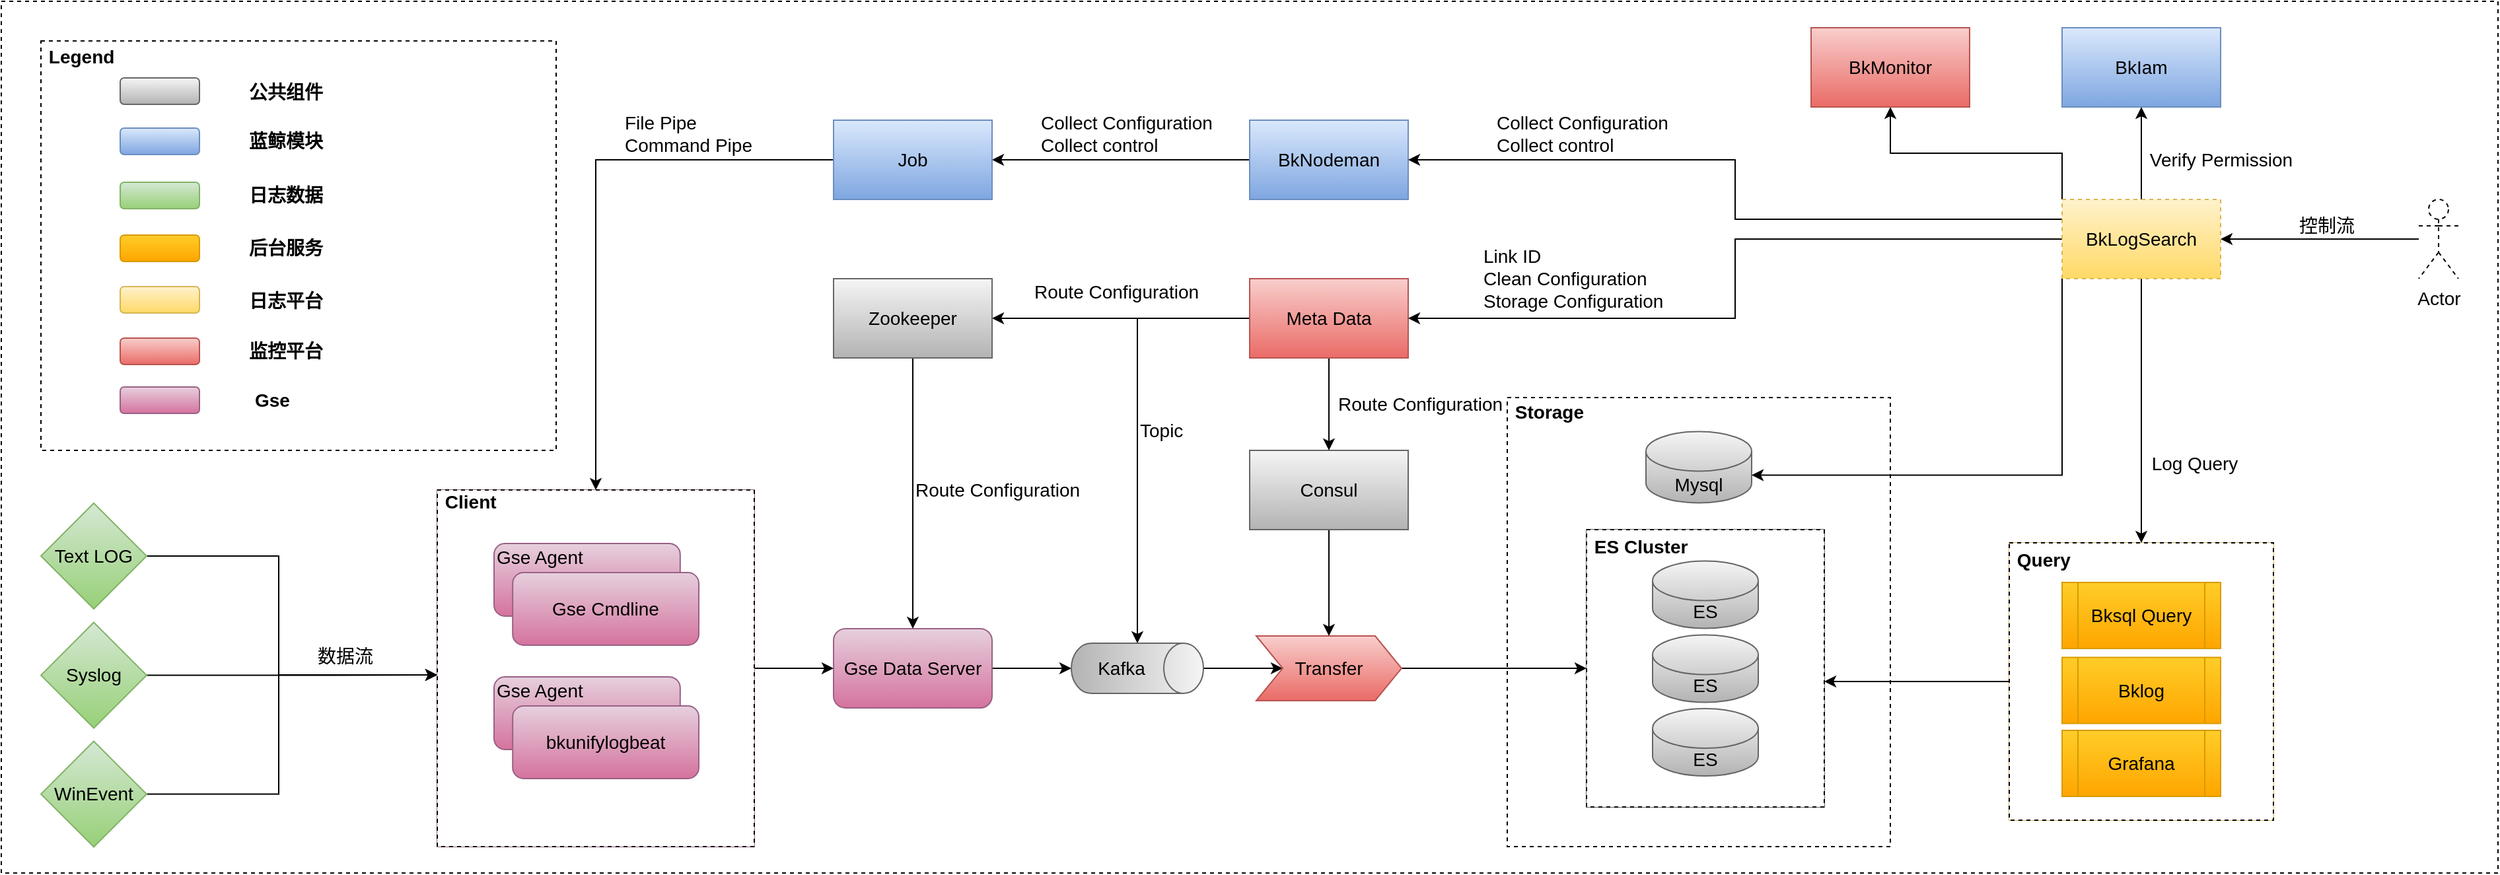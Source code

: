 <mxfile version="15.9.4" type="github">
  <diagram name="Page-1" id="74e2e168-ea6b-b213-b513-2b3c1d86103e">
    <mxGraphModel dx="1422" dy="-11" grid="1" gridSize="10" guides="1" tooltips="1" connect="1" arrows="1" fold="1" page="1" pageScale="1" pageWidth="1100" pageHeight="850" background="none" math="0" shadow="0">
      <root>
        <mxCell id="0" />
        <mxCell id="1" parent="0" />
        <mxCell id="7xhAEBTV9nR6lo730mzW-142" value="" style="rounded=0;whiteSpace=wrap;html=1;shadow=0;dashed=1;fontSize=14;" vertex="1" parent="1">
          <mxGeometry x="10" y="960" width="1890" height="660" as="geometry" />
        </mxCell>
        <mxCell id="7xhAEBTV9nR6lo730mzW-132" value="&amp;nbsp;&lt;b&gt;Legend&lt;/b&gt;&lt;br&gt;&lt;br&gt;&lt;br&gt;&lt;br&gt;&lt;br&gt;&lt;br&gt;&lt;br&gt;&lt;br&gt;&lt;br&gt;&lt;br&gt;&lt;br&gt;&lt;br&gt;&lt;br&gt;&lt;br&gt;&lt;br&gt;&lt;br&gt;&lt;br&gt;&lt;br&gt;" style="rounded=0;whiteSpace=wrap;html=1;shadow=0;fontSize=14;dashed=1;align=left;" vertex="1" parent="1">
          <mxGeometry x="40" y="990" width="390" height="310" as="geometry" />
        </mxCell>
        <mxCell id="7xhAEBTV9nR6lo730mzW-65" value="&amp;nbsp;&lt;b&gt;Storage&lt;br&gt;&lt;br&gt;&lt;br&gt;&lt;br&gt;&lt;br&gt;&lt;br&gt;&lt;br&gt;&lt;br&gt;&lt;br&gt;&lt;br&gt;&lt;br&gt;&lt;br&gt;&lt;br&gt;&lt;br&gt;&lt;br&gt;&lt;br&gt;&lt;br&gt;&lt;br&gt;&lt;br&gt;&lt;br&gt;&lt;/b&gt;" style="rounded=0;whiteSpace=wrap;html=1;dashed=1;fontSize=14;align=left;" vertex="1" parent="1">
          <mxGeometry x="1150" y="1260" width="290" height="340" as="geometry" />
        </mxCell>
        <mxCell id="7xhAEBTV9nR6lo730mzW-40" style="edgeStyle=orthogonalEdgeStyle;rounded=0;orthogonalLoop=1;jettySize=auto;html=1;fontSize=14;" edge="1" parent="1" source="7xhAEBTV9nR6lo730mzW-39" target="7xhAEBTV9nR6lo730mzW-15">
          <mxGeometry relative="1" as="geometry" />
        </mxCell>
        <mxCell id="7xhAEBTV9nR6lo730mzW-41" style="edgeStyle=orthogonalEdgeStyle;rounded=0;orthogonalLoop=1;jettySize=auto;html=1;exitX=1;exitY=0.5;exitDx=0;exitDy=0;fontSize=14;" edge="1" parent="1" source="7xhAEBTV9nR6lo730mzW-15" target="7xhAEBTV9nR6lo730mzW-16">
          <mxGeometry relative="1" as="geometry" />
        </mxCell>
        <mxCell id="7xhAEBTV9nR6lo730mzW-15" value="Gse Data Server" style="rounded=1;whiteSpace=wrap;html=1;fontSize=14;fillColor=#e6d0de;strokeColor=#996185;gradientColor=#d5739d;" vertex="1" parent="1">
          <mxGeometry x="640" y="1435" width="120" height="60" as="geometry" />
        </mxCell>
        <mxCell id="7xhAEBTV9nR6lo730mzW-42" style="edgeStyle=orthogonalEdgeStyle;rounded=0;orthogonalLoop=1;jettySize=auto;html=1;entryX=0;entryY=0.5;entryDx=0;entryDy=0;fontSize=14;" edge="1" parent="1" source="7xhAEBTV9nR6lo730mzW-16" target="7xhAEBTV9nR6lo730mzW-17">
          <mxGeometry relative="1" as="geometry" />
        </mxCell>
        <mxCell id="7xhAEBTV9nR6lo730mzW-16" value="Kafka" style="shape=cylinder3;whiteSpace=wrap;html=1;boundedLbl=1;backgroundOutline=1;size=15;fontSize=14;rotation=0;direction=south;fillColor=#f5f5f5;strokeColor=#666666;gradientColor=#b3b3b3;" vertex="1" parent="1">
          <mxGeometry x="820" y="1446" width="100" height="38" as="geometry" />
        </mxCell>
        <mxCell id="7xhAEBTV9nR6lo730mzW-67" style="edgeStyle=orthogonalEdgeStyle;rounded=0;orthogonalLoop=1;jettySize=auto;html=1;fontSize=14;" edge="1" parent="1" source="7xhAEBTV9nR6lo730mzW-17" target="7xhAEBTV9nR6lo730mzW-56">
          <mxGeometry relative="1" as="geometry" />
        </mxCell>
        <mxCell id="7xhAEBTV9nR6lo730mzW-17" value="Transfer" style="shape=step;perimeter=stepPerimeter;whiteSpace=wrap;html=1;fixedSize=1;fontSize=14;fillColor=#f8cecc;strokeColor=#b85450;gradientColor=#ea6b66;" vertex="1" parent="1">
          <mxGeometry x="960" y="1440.5" width="110" height="49" as="geometry" />
        </mxCell>
        <mxCell id="7xhAEBTV9nR6lo730mzW-30" value="Mysql" style="shape=cylinder3;whiteSpace=wrap;html=1;boundedLbl=1;backgroundOutline=1;size=15;fontSize=14;fillColor=#f5f5f5;strokeColor=#666666;gradientColor=#b3b3b3;" vertex="1" parent="1">
          <mxGeometry x="1255" y="1285.75" width="80" height="54" as="geometry" />
        </mxCell>
        <mxCell id="7xhAEBTV9nR6lo730mzW-33" value="BkIam" style="rounded=0;whiteSpace=wrap;html=1;fontSize=14;fillColor=#dae8fc;strokeColor=#6c8ebf;gradientColor=#7ea6e0;" vertex="1" parent="1">
          <mxGeometry x="1570" y="980" width="120" height="60" as="geometry" />
        </mxCell>
        <mxCell id="7xhAEBTV9nR6lo730mzW-98" style="edgeStyle=orthogonalEdgeStyle;rounded=0;orthogonalLoop=1;jettySize=auto;html=1;entryX=1;entryY=0.5;entryDx=0;entryDy=0;fontSize=14;" edge="1" parent="1" source="7xhAEBTV9nR6lo730mzW-34" target="7xhAEBTV9nR6lo730mzW-35">
          <mxGeometry relative="1" as="geometry" />
        </mxCell>
        <mxCell id="7xhAEBTV9nR6lo730mzW-34" value="BkNodeman" style="rounded=0;whiteSpace=wrap;html=1;fontSize=14;fillColor=#dae8fc;strokeColor=#6c8ebf;gradientColor=#7ea6e0;" vertex="1" parent="1">
          <mxGeometry x="955" y="1050" width="120" height="60" as="geometry" />
        </mxCell>
        <mxCell id="7xhAEBTV9nR6lo730mzW-99" style="edgeStyle=orthogonalEdgeStyle;rounded=0;orthogonalLoop=1;jettySize=auto;html=1;fontSize=14;" edge="1" parent="1" source="7xhAEBTV9nR6lo730mzW-35" target="7xhAEBTV9nR6lo730mzW-39">
          <mxGeometry relative="1" as="geometry" />
        </mxCell>
        <mxCell id="7xhAEBTV9nR6lo730mzW-35" value="Job" style="rounded=0;whiteSpace=wrap;html=1;fontSize=14;fillColor=#dae8fc;strokeColor=#6c8ebf;gradientColor=#7ea6e0;" vertex="1" parent="1">
          <mxGeometry x="640" y="1050" width="120" height="60" as="geometry" />
        </mxCell>
        <mxCell id="7xhAEBTV9nR6lo730mzW-103" style="edgeStyle=orthogonalEdgeStyle;rounded=0;orthogonalLoop=1;jettySize=auto;html=1;entryX=0.5;entryY=0;entryDx=0;entryDy=0;fontSize=14;" edge="1" parent="1" source="7xhAEBTV9nR6lo730mzW-36" target="7xhAEBTV9nR6lo730mzW-17">
          <mxGeometry relative="1" as="geometry" />
        </mxCell>
        <mxCell id="7xhAEBTV9nR6lo730mzW-36" value="Consul" style="rounded=0;whiteSpace=wrap;html=1;fontSize=14;fillColor=#f5f5f5;strokeColor=#666666;gradientColor=#b3b3b3;" vertex="1" parent="1">
          <mxGeometry x="955" y="1300" width="120" height="60" as="geometry" />
        </mxCell>
        <mxCell id="7xhAEBTV9nR6lo730mzW-89" style="edgeStyle=orthogonalEdgeStyle;rounded=0;orthogonalLoop=1;jettySize=auto;html=1;entryX=1;entryY=0.5;entryDx=0;entryDy=0;fontSize=14;" edge="1" parent="1" source="7xhAEBTV9nR6lo730mzW-37" target="7xhAEBTV9nR6lo730mzW-38">
          <mxGeometry relative="1" as="geometry" />
        </mxCell>
        <mxCell id="7xhAEBTV9nR6lo730mzW-111" style="edgeStyle=orthogonalEdgeStyle;rounded=0;orthogonalLoop=1;jettySize=auto;html=1;entryX=0.5;entryY=0;entryDx=0;entryDy=0;fontSize=14;" edge="1" parent="1" source="7xhAEBTV9nR6lo730mzW-37" target="7xhAEBTV9nR6lo730mzW-36">
          <mxGeometry relative="1" as="geometry" />
        </mxCell>
        <mxCell id="7xhAEBTV9nR6lo730mzW-113" style="edgeStyle=orthogonalEdgeStyle;rounded=0;orthogonalLoop=1;jettySize=auto;html=1;entryX=0;entryY=0.5;entryDx=0;entryDy=0;entryPerimeter=0;fontSize=14;" edge="1" parent="1" source="7xhAEBTV9nR6lo730mzW-37" target="7xhAEBTV9nR6lo730mzW-16">
          <mxGeometry relative="1" as="geometry" />
        </mxCell>
        <mxCell id="7xhAEBTV9nR6lo730mzW-37" value="Meta Data" style="rounded=0;whiteSpace=wrap;html=1;fontSize=14;fillColor=#f8cecc;strokeColor=#b85450;gradientColor=#ea6b66;" vertex="1" parent="1">
          <mxGeometry x="955" y="1170" width="120" height="60" as="geometry" />
        </mxCell>
        <mxCell id="7xhAEBTV9nR6lo730mzW-100" style="edgeStyle=orthogonalEdgeStyle;rounded=0;orthogonalLoop=1;jettySize=auto;html=1;entryX=0.5;entryY=0;entryDx=0;entryDy=0;fontSize=14;" edge="1" parent="1" source="7xhAEBTV9nR6lo730mzW-38" target="7xhAEBTV9nR6lo730mzW-15">
          <mxGeometry relative="1" as="geometry" />
        </mxCell>
        <mxCell id="7xhAEBTV9nR6lo730mzW-38" value="Zookeeper" style="rounded=0;whiteSpace=wrap;html=1;fontSize=14;fillColor=#f5f5f5;strokeColor=#666666;gradientColor=#b3b3b3;" vertex="1" parent="1">
          <mxGeometry x="640" y="1170" width="120" height="60" as="geometry" />
        </mxCell>
        <mxCell id="7xhAEBTV9nR6lo730mzW-51" style="edgeStyle=orthogonalEdgeStyle;rounded=0;orthogonalLoop=1;jettySize=auto;html=1;fontSize=14;" edge="1" parent="1" source="7xhAEBTV9nR6lo730mzW-45">
          <mxGeometry relative="1" as="geometry">
            <mxPoint x="340" y="1470" as="targetPoint" />
            <Array as="points">
              <mxPoint x="220" y="1380" />
              <mxPoint x="220" y="1470" />
            </Array>
          </mxGeometry>
        </mxCell>
        <mxCell id="7xhAEBTV9nR6lo730mzW-45" value="Text LOG" style="rhombus;whiteSpace=wrap;html=1;fontSize=14;fillColor=#d5e8d4;strokeColor=#82b366;gradientColor=#97d077;" vertex="1" parent="1">
          <mxGeometry x="40" y="1340" width="80" height="80" as="geometry" />
        </mxCell>
        <mxCell id="7xhAEBTV9nR6lo730mzW-55" style="edgeStyle=orthogonalEdgeStyle;rounded=0;orthogonalLoop=1;jettySize=auto;html=1;fontSize=14;" edge="1" parent="1" source="7xhAEBTV9nR6lo730mzW-46">
          <mxGeometry relative="1" as="geometry">
            <mxPoint x="340" y="1470" as="targetPoint" />
          </mxGeometry>
        </mxCell>
        <mxCell id="7xhAEBTV9nR6lo730mzW-46" value="Syslog" style="rhombus;whiteSpace=wrap;html=1;fontSize=14;fillColor=#d5e8d4;strokeColor=#82b366;gradientColor=#97d077;" vertex="1" parent="1">
          <mxGeometry x="40" y="1430.25" width="80" height="80" as="geometry" />
        </mxCell>
        <object label="" 数据流="" id="7xhAEBTV9nR6lo730mzW-52">
          <mxCell style="edgeStyle=orthogonalEdgeStyle;rounded=0;orthogonalLoop=1;jettySize=auto;html=1;fontSize=14;" edge="1" parent="1" source="7xhAEBTV9nR6lo730mzW-47">
            <mxGeometry relative="1" as="geometry">
              <mxPoint x="340" y="1470" as="targetPoint" />
              <Array as="points">
                <mxPoint x="220" y="1560" />
                <mxPoint x="220" y="1470" />
              </Array>
            </mxGeometry>
          </mxCell>
        </object>
        <mxCell id="7xhAEBTV9nR6lo730mzW-47" value="WinEvent" style="rhombus;whiteSpace=wrap;html=1;fontSize=14;fillColor=#d5e8d4;strokeColor=#82b366;gradientColor=#97d077;" vertex="1" parent="1">
          <mxGeometry x="40" y="1520.25" width="80" height="80" as="geometry" />
        </mxCell>
        <mxCell id="7xhAEBTV9nR6lo730mzW-57" value="" style="group;fillColor=#e6d0de;gradientColor=#d5739d;strokeColor=#996185;" vertex="1" connectable="0" parent="1">
          <mxGeometry x="340" y="1330" width="240" height="270" as="geometry" />
        </mxCell>
        <mxCell id="7xhAEBTV9nR6lo730mzW-39" value="&lt;b&gt;&amp;nbsp;&lt;br&gt;&amp;nbsp;Client&lt;br&gt;&lt;br&gt;&lt;br&gt;&lt;br&gt;&lt;br&gt;&lt;br&gt;&lt;br&gt;&lt;br&gt;&lt;br&gt;&lt;br&gt;&lt;br&gt;&lt;br&gt;&lt;br&gt;&lt;br&gt;&lt;br&gt;&lt;br&gt;&lt;/b&gt;&lt;div&gt;&lt;br&gt;&lt;/div&gt;" style="rounded=0;whiteSpace=wrap;html=1;fontSize=14;dashed=1;align=left;" vertex="1" parent="7xhAEBTV9nR6lo730mzW-57">
          <mxGeometry width="240" height="270" as="geometry" />
        </mxCell>
        <mxCell id="7xhAEBTV9nR6lo730mzW-21" value="" style="group" vertex="1" connectable="0" parent="7xhAEBTV9nR6lo730mzW-57">
          <mxGeometry x="43" y="40.5" width="155" height="77" as="geometry" />
        </mxCell>
        <mxCell id="7xhAEBTV9nR6lo730mzW-22" value="&lt;font style=&quot;font-size: 14px&quot;&gt;Gse Agent&lt;br&gt;&lt;br&gt;&lt;br&gt;&lt;/font&gt;" style="rounded=1;whiteSpace=wrap;html=1;fontSize=14;fillColor=#e6d0de;strokeColor=#996185;align=left;gradientColor=#d5739d;" vertex="1" parent="7xhAEBTV9nR6lo730mzW-21">
          <mxGeometry width="140.909" height="55" as="geometry" />
        </mxCell>
        <mxCell id="7xhAEBTV9nR6lo730mzW-23" value="Gse Cmdline" style="rounded=1;whiteSpace=wrap;html=1;fontSize=14;fillColor=#e6d0de;strokeColor=#996185;align=center;gradientColor=#d5739d;" vertex="1" parent="7xhAEBTV9nR6lo730mzW-21">
          <mxGeometry x="14.091" y="22" width="140.909" height="55" as="geometry" />
        </mxCell>
        <mxCell id="7xhAEBTV9nR6lo730mzW-4" value="&lt;font style=&quot;font-size: 14px&quot;&gt;Gse Agent&lt;br&gt;&lt;br&gt;&lt;br&gt;&lt;/font&gt;" style="rounded=1;whiteSpace=wrap;html=1;fontSize=14;fillColor=#e6d0de;strokeColor=#996185;align=left;gradientColor=#d5739d;" vertex="1" parent="7xhAEBTV9nR6lo730mzW-57">
          <mxGeometry x="43" y="141.5" width="140.909" height="55" as="geometry" />
        </mxCell>
        <mxCell id="7xhAEBTV9nR6lo730mzW-5" value="&lt;font style=&quot;font-size: 14px&quot;&gt;bkunifylogbeat&lt;/font&gt;" style="rounded=1;whiteSpace=wrap;html=1;fontSize=14;fillColor=#e6d0de;strokeColor=#996185;align=center;gradientColor=#d5739d;" vertex="1" parent="7xhAEBTV9nR6lo730mzW-57">
          <mxGeometry x="57.091" y="163.5" width="140.909" height="55" as="geometry" />
        </mxCell>
        <mxCell id="7xhAEBTV9nR6lo730mzW-58" value="" style="group;fillColor=#f5f5f5;gradientColor=#b3b3b3;strokeColor=#666666;" vertex="1" connectable="0" parent="1">
          <mxGeometry x="1210" y="1360" width="180" height="210" as="geometry" />
        </mxCell>
        <mxCell id="7xhAEBTV9nR6lo730mzW-56" value="&lt;b&gt;&lt;br&gt;&lt;br&gt;&lt;br&gt;&amp;nbsp;ES Cluster&lt;br&gt;&lt;br&gt;&lt;br&gt;&lt;br&gt;&lt;br&gt;&lt;br&gt;&lt;br&gt;&lt;br&gt;&lt;br&gt;&lt;br&gt;&lt;br&gt;&lt;br&gt;&lt;br&gt;&lt;br&gt;&lt;br&gt;&lt;/b&gt;" style="rounded=0;whiteSpace=wrap;html=1;fontSize=14;dashed=1;align=left;" vertex="1" parent="7xhAEBTV9nR6lo730mzW-58">
          <mxGeometry width="180" height="210" as="geometry" />
        </mxCell>
        <mxCell id="7xhAEBTV9nR6lo730mzW-18" value="ES" style="shape=cylinder3;whiteSpace=wrap;html=1;boundedLbl=1;backgroundOutline=1;size=15;fontSize=14;fillColor=#f5f5f5;strokeColor=#666666;gradientColor=#b3b3b3;" vertex="1" parent="7xhAEBTV9nR6lo730mzW-58">
          <mxGeometry x="50" y="23.75" width="80" height="51" as="geometry" />
        </mxCell>
        <mxCell id="7xhAEBTV9nR6lo730mzW-19" value="ES" style="shape=cylinder3;whiteSpace=wrap;html=1;boundedLbl=1;backgroundOutline=1;size=15;fontSize=14;fillColor=#f5f5f5;strokeColor=#666666;gradientColor=#b3b3b3;" vertex="1" parent="7xhAEBTV9nR6lo730mzW-58">
          <mxGeometry x="50" y="79.75" width="80" height="51" as="geometry" />
        </mxCell>
        <mxCell id="7xhAEBTV9nR6lo730mzW-20" value="ES" style="shape=cylinder3;whiteSpace=wrap;html=1;boundedLbl=1;backgroundOutline=1;size=15;fontSize=14;fillColor=#f5f5f5;strokeColor=#666666;gradientColor=#b3b3b3;" vertex="1" parent="7xhAEBTV9nR6lo730mzW-58">
          <mxGeometry x="50" y="135.5" width="80" height="51" as="geometry" />
        </mxCell>
        <mxCell id="7xhAEBTV9nR6lo730mzW-63" value="" style="group;fillColor=#fff2cc;strokeColor=#d6b656;gradientColor=#ffd966;" vertex="1" connectable="0" parent="1">
          <mxGeometry x="1530" y="1370" width="200" height="210" as="geometry" />
        </mxCell>
        <mxCell id="7xhAEBTV9nR6lo730mzW-60" value="&lt;b&gt;&amp;nbsp;Query&lt;br&gt;&lt;br&gt;&lt;br&gt;&lt;br&gt;&lt;br&gt;&lt;br&gt;&lt;br&gt;&lt;br&gt;&lt;br&gt;&lt;br&gt;&lt;br&gt;&lt;br&gt;&lt;/b&gt;" style="rounded=0;whiteSpace=wrap;html=1;dashed=1;fontSize=14;align=left;" vertex="1" parent="7xhAEBTV9nR6lo730mzW-63">
          <mxGeometry width="200" height="210" as="geometry" />
        </mxCell>
        <mxCell id="7xhAEBTV9nR6lo730mzW-27" value="Bksql Query" style="shape=process;whiteSpace=wrap;html=1;backgroundOutline=1;fontSize=14;fillColor=#ffcd28;strokeColor=#d79b00;gradientColor=#ffa500;" vertex="1" parent="7xhAEBTV9nR6lo730mzW-63">
          <mxGeometry x="40" y="30" width="120" height="50" as="geometry" />
        </mxCell>
        <mxCell id="7xhAEBTV9nR6lo730mzW-61" value="Bklog" style="shape=process;whiteSpace=wrap;html=1;backgroundOutline=1;fontSize=14;fillColor=#ffcd28;strokeColor=#d79b00;gradientColor=#ffa500;" vertex="1" parent="7xhAEBTV9nR6lo730mzW-63">
          <mxGeometry x="40" y="86.75" width="120" height="50" as="geometry" />
        </mxCell>
        <mxCell id="7xhAEBTV9nR6lo730mzW-62" value="Grafana" style="shape=process;whiteSpace=wrap;html=1;backgroundOutline=1;fontSize=14;fillColor=#ffcd28;strokeColor=#d79b00;gradientColor=#ffa500;" vertex="1" parent="7xhAEBTV9nR6lo730mzW-63">
          <mxGeometry x="40" y="142" width="120" height="50" as="geometry" />
        </mxCell>
        <mxCell id="7xhAEBTV9nR6lo730mzW-70" value="数据流" style="text;html=1;resizable=0;autosize=1;align=center;verticalAlign=middle;points=[];fillColor=none;strokeColor=none;rounded=0;dashed=1;fontSize=14;" vertex="1" parent="1">
          <mxGeometry x="240" y="1446" width="60" height="20" as="geometry" />
        </mxCell>
        <mxCell id="7xhAEBTV9nR6lo730mzW-82" style="edgeStyle=orthogonalEdgeStyle;rounded=0;orthogonalLoop=1;jettySize=auto;html=1;entryX=1;entryY=0.5;entryDx=0;entryDy=0;fontSize=14;" edge="1" parent="1" source="7xhAEBTV9nR6lo730mzW-71" target="7xhAEBTV9nR6lo730mzW-72">
          <mxGeometry relative="1" as="geometry" />
        </mxCell>
        <mxCell id="7xhAEBTV9nR6lo730mzW-71" value="Actor" style="shape=umlActor;verticalLabelPosition=bottom;verticalAlign=top;html=1;outlineConnect=0;dashed=1;fontSize=14;" vertex="1" parent="1">
          <mxGeometry x="1840" y="1110" width="30" height="60" as="geometry" />
        </mxCell>
        <mxCell id="7xhAEBTV9nR6lo730mzW-81" style="edgeStyle=orthogonalEdgeStyle;rounded=0;orthogonalLoop=1;jettySize=auto;html=1;entryX=0.5;entryY=1;entryDx=0;entryDy=0;fontSize=14;" edge="1" parent="1" source="7xhAEBTV9nR6lo730mzW-72" target="7xhAEBTV9nR6lo730mzW-33">
          <mxGeometry relative="1" as="geometry" />
        </mxCell>
        <mxCell id="7xhAEBTV9nR6lo730mzW-84" style="edgeStyle=orthogonalEdgeStyle;rounded=0;orthogonalLoop=1;jettySize=auto;html=1;entryX=0.5;entryY=0;entryDx=0;entryDy=0;fontSize=14;" edge="1" parent="1" source="7xhAEBTV9nR6lo730mzW-72" target="7xhAEBTV9nR6lo730mzW-60">
          <mxGeometry relative="1" as="geometry" />
        </mxCell>
        <mxCell id="7xhAEBTV9nR6lo730mzW-92" style="edgeStyle=orthogonalEdgeStyle;rounded=0;orthogonalLoop=1;jettySize=auto;html=1;exitX=0;exitY=0.25;exitDx=0;exitDy=0;entryX=1;entryY=0.5;entryDx=0;entryDy=0;fontSize=14;" edge="1" parent="1" source="7xhAEBTV9nR6lo730mzW-72" target="7xhAEBTV9nR6lo730mzW-34">
          <mxGeometry relative="1" as="geometry" />
        </mxCell>
        <mxCell id="7xhAEBTV9nR6lo730mzW-94" style="edgeStyle=orthogonalEdgeStyle;rounded=0;orthogonalLoop=1;jettySize=auto;html=1;entryX=1;entryY=0.5;entryDx=0;entryDy=0;fontSize=14;" edge="1" parent="1" source="7xhAEBTV9nR6lo730mzW-72" target="7xhAEBTV9nR6lo730mzW-37">
          <mxGeometry relative="1" as="geometry" />
        </mxCell>
        <mxCell id="7xhAEBTV9nR6lo730mzW-117" style="edgeStyle=orthogonalEdgeStyle;rounded=0;orthogonalLoop=1;jettySize=auto;html=1;exitX=0;exitY=0;exitDx=0;exitDy=0;entryX=0.5;entryY=1;entryDx=0;entryDy=0;fontSize=14;" edge="1" parent="1" source="7xhAEBTV9nR6lo730mzW-72" target="7xhAEBTV9nR6lo730mzW-115">
          <mxGeometry relative="1" as="geometry" />
        </mxCell>
        <mxCell id="7xhAEBTV9nR6lo730mzW-119" style="edgeStyle=orthogonalEdgeStyle;rounded=0;orthogonalLoop=1;jettySize=auto;html=1;exitX=0;exitY=1;exitDx=0;exitDy=0;entryX=1;entryY=0;entryDx=0;entryDy=33;entryPerimeter=0;fontSize=14;" edge="1" parent="1" source="7xhAEBTV9nR6lo730mzW-72" target="7xhAEBTV9nR6lo730mzW-30">
          <mxGeometry relative="1" as="geometry" />
        </mxCell>
        <mxCell id="7xhAEBTV9nR6lo730mzW-72" value="BkLogSearch" style="rounded=0;whiteSpace=wrap;html=1;dashed=1;fontSize=14;fillColor=#fff2cc;strokeColor=#d6b656;gradientColor=#ffd966;" vertex="1" parent="1">
          <mxGeometry x="1570" y="1110" width="120" height="60" as="geometry" />
        </mxCell>
        <mxCell id="7xhAEBTV9nR6lo730mzW-74" style="edgeStyle=orthogonalEdgeStyle;rounded=0;orthogonalLoop=1;jettySize=auto;html=1;fontSize=14;" edge="1" parent="1" source="7xhAEBTV9nR6lo730mzW-60">
          <mxGeometry relative="1" as="geometry">
            <mxPoint x="1390" y="1475" as="targetPoint" />
          </mxGeometry>
        </mxCell>
        <mxCell id="7xhAEBTV9nR6lo730mzW-83" value="控制流" style="text;html=1;resizable=0;autosize=1;align=center;verticalAlign=middle;points=[];fillColor=none;strokeColor=none;rounded=0;dashed=1;fontSize=14;" vertex="1" parent="1">
          <mxGeometry x="1740" y="1120" width="60" height="20" as="geometry" />
        </mxCell>
        <mxCell id="7xhAEBTV9nR6lo730mzW-85" value="Log Query" style="text;html=1;resizable=0;autosize=1;align=center;verticalAlign=middle;points=[];fillColor=none;strokeColor=none;rounded=0;dashed=1;fontSize=14;" vertex="1" parent="1">
          <mxGeometry x="1630" y="1300" width="80" height="20" as="geometry" />
        </mxCell>
        <mxCell id="7xhAEBTV9nR6lo730mzW-86" value="Verify Permission" style="text;html=1;resizable=0;autosize=1;align=center;verticalAlign=middle;points=[];fillColor=none;strokeColor=none;rounded=0;dashed=1;fontSize=14;" vertex="1" parent="1">
          <mxGeometry x="1630" y="1070" width="120" height="20" as="geometry" />
        </mxCell>
        <mxCell id="7xhAEBTV9nR6lo730mzW-104" value="Collect Configuration&lt;br&gt;Collect control" style="text;html=1;resizable=0;autosize=1;align=left;verticalAlign=middle;points=[];fillColor=none;strokeColor=none;rounded=0;dashed=1;fontSize=14;" vertex="1" parent="1">
          <mxGeometry x="1140" y="1040" width="150" height="40" as="geometry" />
        </mxCell>
        <mxCell id="7xhAEBTV9nR6lo730mzW-105" value="Collect Configuration&lt;br&gt;Collect control" style="text;html=1;resizable=0;autosize=1;align=left;verticalAlign=middle;points=[];fillColor=none;strokeColor=none;rounded=0;dashed=1;fontSize=14;" vertex="1" parent="1">
          <mxGeometry x="795" y="1040" width="150" height="40" as="geometry" />
        </mxCell>
        <mxCell id="7xhAEBTV9nR6lo730mzW-106" value="File Pipe&lt;br&gt;Command Pipe" style="text;html=1;resizable=0;autosize=1;align=left;verticalAlign=middle;points=[];fillColor=none;strokeColor=none;rounded=0;dashed=1;fontSize=14;" vertex="1" parent="1">
          <mxGeometry x="480" y="1040" width="110" height="40" as="geometry" />
        </mxCell>
        <mxCell id="7xhAEBTV9nR6lo730mzW-108" value="Link ID&lt;br&gt;Clean Configuration&lt;br&gt;Storage Configuration" style="text;html=1;resizable=0;autosize=1;align=left;verticalAlign=middle;points=[];fillColor=none;strokeColor=none;rounded=0;dashed=1;fontSize=14;" vertex="1" parent="1">
          <mxGeometry x="1130" y="1140" width="150" height="60" as="geometry" />
        </mxCell>
        <mxCell id="7xhAEBTV9nR6lo730mzW-109" value="Route Configuration" style="text;html=1;resizable=0;autosize=1;align=left;verticalAlign=middle;points=[];fillColor=none;strokeColor=none;rounded=0;dashed=1;fontSize=14;" vertex="1" parent="1">
          <mxGeometry x="790" y="1170" width="140" height="20" as="geometry" />
        </mxCell>
        <mxCell id="7xhAEBTV9nR6lo730mzW-110" value="Route Configuration" style="text;html=1;resizable=0;autosize=1;align=left;verticalAlign=middle;points=[];fillColor=none;strokeColor=none;rounded=0;dashed=1;fontSize=14;" vertex="1" parent="1">
          <mxGeometry x="700" y="1320" width="140" height="20" as="geometry" />
        </mxCell>
        <mxCell id="7xhAEBTV9nR6lo730mzW-112" value="Route Configuration" style="text;html=1;resizable=0;autosize=1;align=left;verticalAlign=middle;points=[];fillColor=none;strokeColor=none;rounded=0;dashed=1;fontSize=14;" vertex="1" parent="1">
          <mxGeometry x="1020" y="1255" width="140" height="20" as="geometry" />
        </mxCell>
        <mxCell id="7xhAEBTV9nR6lo730mzW-114" value="Topic" style="text;html=1;resizable=0;autosize=1;align=left;verticalAlign=middle;points=[];fillColor=none;strokeColor=none;rounded=0;dashed=1;fontSize=14;" vertex="1" parent="1">
          <mxGeometry x="870" y="1275" width="50" height="20" as="geometry" />
        </mxCell>
        <mxCell id="7xhAEBTV9nR6lo730mzW-115" value="BkMonitor" style="rounded=0;whiteSpace=wrap;html=1;fontSize=14;fillColor=#f8cecc;strokeColor=#b85450;gradientColor=#ea6b66;" vertex="1" parent="1">
          <mxGeometry x="1380" y="980" width="120" height="60" as="geometry" />
        </mxCell>
        <mxCell id="7xhAEBTV9nR6lo730mzW-121" value="" style="rounded=1;whiteSpace=wrap;html=1;fontSize=14;fillColor=#f5f5f5;gradientColor=#b3b3b3;strokeColor=#666666;shadow=0;" vertex="1" parent="1">
          <mxGeometry x="100" y="1018" width="60" height="20" as="geometry" />
        </mxCell>
        <mxCell id="7xhAEBTV9nR6lo730mzW-122" value="" style="rounded=1;whiteSpace=wrap;html=1;fontSize=14;fillColor=#dae8fc;gradientColor=#7ea6e0;strokeColor=#6c8ebf;shadow=0;" vertex="1" parent="1">
          <mxGeometry x="100" y="1056" width="60" height="20" as="geometry" />
        </mxCell>
        <mxCell id="7xhAEBTV9nR6lo730mzW-123" value="" style="rounded=1;whiteSpace=wrap;html=1;fontSize=14;fillColor=#d5e8d4;gradientColor=#97d077;strokeColor=#82b366;shadow=0;" vertex="1" parent="1">
          <mxGeometry x="100" y="1097" width="60" height="20" as="geometry" />
        </mxCell>
        <mxCell id="7xhAEBTV9nR6lo730mzW-124" value="" style="rounded=1;whiteSpace=wrap;html=1;fontSize=14;fillColor=#ffcd28;gradientColor=#ffa500;strokeColor=#d79b00;shadow=0;" vertex="1" parent="1">
          <mxGeometry x="100" y="1137" width="60" height="20" as="geometry" />
        </mxCell>
        <mxCell id="7xhAEBTV9nR6lo730mzW-125" value="" style="rounded=1;whiteSpace=wrap;html=1;fontSize=14;fillColor=#fff2cc;gradientColor=#ffd966;strokeColor=#d6b656;shadow=0;" vertex="1" parent="1">
          <mxGeometry x="100" y="1176" width="60" height="20" as="geometry" />
        </mxCell>
        <mxCell id="7xhAEBTV9nR6lo730mzW-126" value="" style="rounded=1;whiteSpace=wrap;html=1;fontSize=14;fillColor=#f8cecc;gradientColor=#ea6b66;strokeColor=#b85450;shadow=0;" vertex="1" parent="1">
          <mxGeometry x="100" y="1215" width="60" height="20" as="geometry" />
        </mxCell>
        <mxCell id="7xhAEBTV9nR6lo730mzW-127" value="" style="rounded=1;whiteSpace=wrap;html=1;fontSize=14;fillColor=#e6d0de;gradientColor=#d5739d;strokeColor=#996185;shadow=0;" vertex="1" parent="1">
          <mxGeometry x="100" y="1252" width="60" height="20" as="geometry" />
        </mxCell>
        <mxCell id="7xhAEBTV9nR6lo730mzW-135" value="&lt;b&gt;&lt;font style=&quot;font-size: 14px&quot;&gt;公共组件&lt;/font&gt;&lt;/b&gt;" style="text;html=1;resizable=0;autosize=1;align=center;verticalAlign=middle;points=[];fillColor=none;strokeColor=none;rounded=0;shadow=0;dashed=1;fontSize=14;" vertex="1" parent="1">
          <mxGeometry x="190" y="1019" width="70" height="20" as="geometry" />
        </mxCell>
        <mxCell id="7xhAEBTV9nR6lo730mzW-136" value="&lt;b&gt;&lt;font style=&quot;font-size: 14px&quot;&gt;蓝鲸模块&lt;/font&gt;&lt;/b&gt;" style="text;html=1;resizable=0;autosize=1;align=center;verticalAlign=middle;points=[];fillColor=none;strokeColor=none;rounded=0;shadow=0;dashed=1;fontSize=14;" vertex="1" parent="1">
          <mxGeometry x="190" y="1056" width="70" height="20" as="geometry" />
        </mxCell>
        <mxCell id="7xhAEBTV9nR6lo730mzW-137" value="&lt;b&gt;&lt;font style=&quot;font-size: 14px&quot;&gt;日志数据&lt;/font&gt;&lt;/b&gt;" style="text;html=1;resizable=0;autosize=1;align=center;verticalAlign=middle;points=[];fillColor=none;strokeColor=none;rounded=0;shadow=0;dashed=1;fontSize=14;" vertex="1" parent="1">
          <mxGeometry x="190" y="1097" width="70" height="20" as="geometry" />
        </mxCell>
        <mxCell id="7xhAEBTV9nR6lo730mzW-138" value="&lt;b&gt;&lt;font style=&quot;font-size: 14px&quot;&gt;后台服务&lt;/font&gt;&lt;/b&gt;" style="text;html=1;resizable=0;autosize=1;align=center;verticalAlign=middle;points=[];fillColor=none;strokeColor=none;rounded=0;shadow=0;dashed=1;fontSize=14;" vertex="1" parent="1">
          <mxGeometry x="190" y="1137" width="70" height="20" as="geometry" />
        </mxCell>
        <mxCell id="7xhAEBTV9nR6lo730mzW-139" value="&lt;b&gt;日志平台&lt;/b&gt;" style="text;html=1;resizable=0;autosize=1;align=center;verticalAlign=middle;points=[];fillColor=none;strokeColor=none;rounded=0;shadow=0;dashed=1;fontSize=14;" vertex="1" parent="1">
          <mxGeometry x="190" y="1177" width="70" height="20" as="geometry" />
        </mxCell>
        <mxCell id="7xhAEBTV9nR6lo730mzW-140" value="&lt;b&gt;监控平台&lt;/b&gt;" style="text;html=1;resizable=0;autosize=1;align=center;verticalAlign=middle;points=[];fillColor=none;strokeColor=none;rounded=0;shadow=0;dashed=1;fontSize=14;" vertex="1" parent="1">
          <mxGeometry x="190" y="1215" width="70" height="20" as="geometry" />
        </mxCell>
        <mxCell id="7xhAEBTV9nR6lo730mzW-141" value="&lt;b&gt;Gse&lt;/b&gt;" style="text;html=1;resizable=0;autosize=1;align=left;verticalAlign=middle;points=[];fillColor=none;strokeColor=none;rounded=0;shadow=0;dashed=1;fontSize=14;" vertex="1" parent="1">
          <mxGeometry x="200" y="1252" width="40" height="20" as="geometry" />
        </mxCell>
      </root>
    </mxGraphModel>
  </diagram>
</mxfile>
